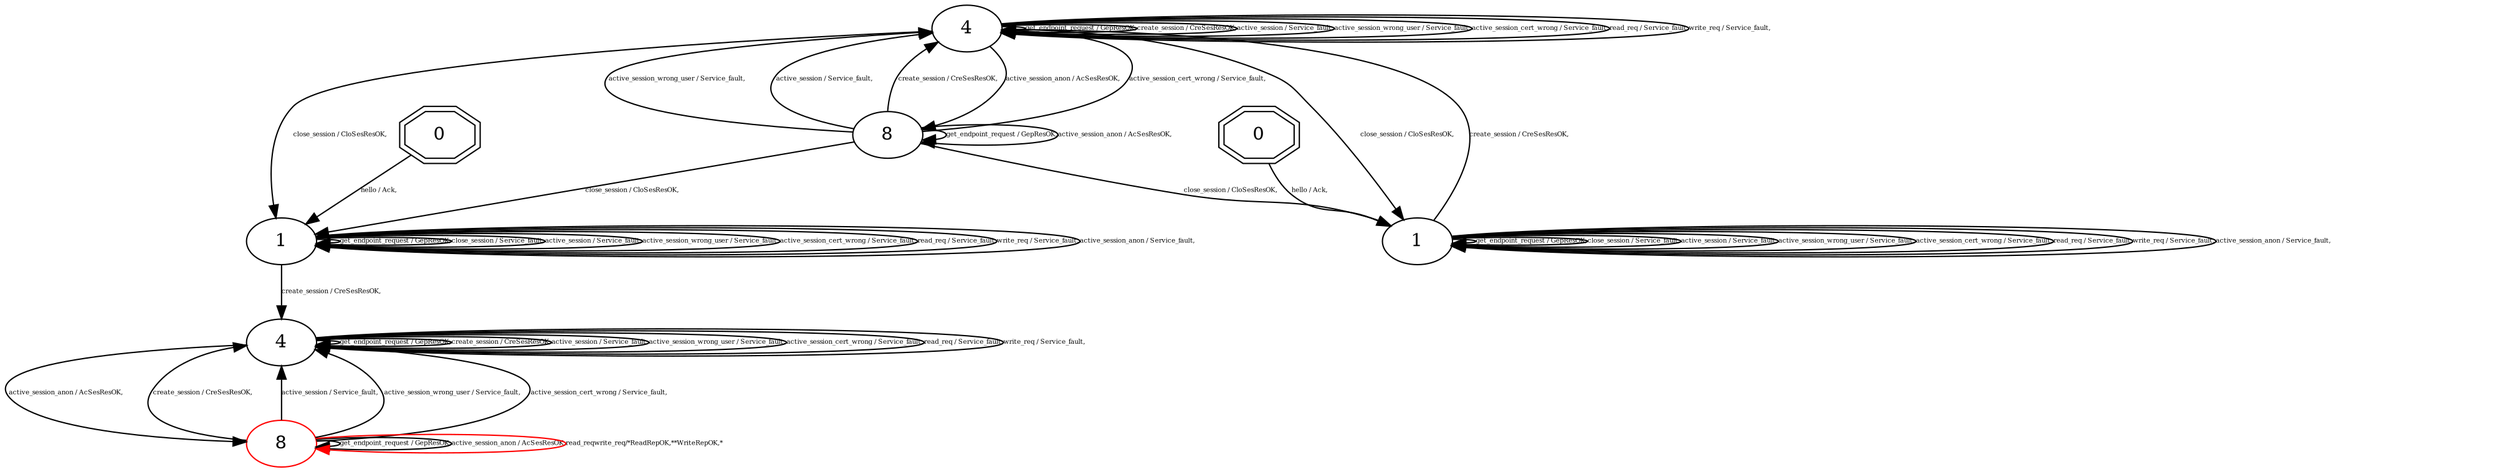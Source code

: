 digraph "Automata" { 
	 "0_1_false" [shape=doubleoctagon,style=filled,fillcolor=white,URL="0",label="0"];
	 "4_1_false" [shape=ellipse,style=filled,fillcolor=white,URL="4",label="4"];
	 "1_1_false" [shape=ellipse,style=filled,fillcolor=white,URL="1",label="1"];
	 "0_1_true" [shape=doubleoctagon,style=filled,fillcolor=white,URL="0",label="0"];
	 "4_1_true" [shape=ellipse,style=filled,fillcolor=white,URL="4",label="4"];
	 "8_1_false" [shape=ellipse,style=filled,fillcolor=white,URL="8",label="8",color=red];
	 "1_1_true" [shape=ellipse,style=filled,fillcolor=white,URL="1",label="1"];
	 "8_1_true" [shape=ellipse,style=filled,fillcolor=white,URL="8",label="8"];
	 "4_1_false"->"4_1_false" [fontsize=5,label="get_endpoint_request / GepResOK,"];
	 "4_1_false"->"4_1_false" [fontsize=5,label="create_session / CreSesResOK,"];
	 "4_1_false"->"4_1_false" [fontsize=5,label="active_session / Service_fault,"];
	 "4_1_false"->"4_1_false" [fontsize=5,label="active_session_wrong_user / Service_fault,"];
	 "4_1_false"->"4_1_false" [fontsize=5,label="active_session_cert_wrong / Service_fault,"];
	 "4_1_false"->"4_1_false" [fontsize=5,label="read_req / Service_fault,"];
	 "4_1_false"->"4_1_false" [fontsize=5,label="write_req / Service_fault,"];
	 "4_1_false"->"8_1_false" [fontsize=5,label="active_session_anon / AcSesResOK,"];
	 "8_1_false"->"4_1_false" [fontsize=5,label="create_session / CreSesResOK,"];
	 "8_1_false"->"4_1_false" [fontsize=5,label="active_session / Service_fault,"];
	 "8_1_false"->"4_1_false" [fontsize=5,label="active_session_wrong_user / Service_fault,"];
	 "8_1_false"->"4_1_false" [fontsize=5,label="active_session_cert_wrong / Service_fault,"];
	 "8_1_false"->"8_1_false" [fontsize=5,label="get_endpoint_request / GepResOK,"];
	 "8_1_false"->"8_1_false" [fontsize=5,label="active_session_anon / AcSesResOK,"];
	 "1_1_false"->"4_1_false" [fontsize=5,label="create_session / CreSesResOK,"];
	 "1_1_false"->"1_1_false" [fontsize=5,label="get_endpoint_request / GepResOK,"];
	 "1_1_false"->"1_1_false" [fontsize=5,label="close_session / Service_fault,"];
	 "1_1_false"->"1_1_false" [fontsize=5,label="active_session / Service_fault,"];
	 "1_1_false"->"1_1_false" [fontsize=5,label="active_session_wrong_user / Service_fault,"];
	 "1_1_false"->"1_1_false" [fontsize=5,label="active_session_cert_wrong / Service_fault,"];
	 "1_1_false"->"1_1_false" [fontsize=5,label="read_req / Service_fault,"];
	 "1_1_false"->"1_1_false" [fontsize=5,label="write_req / Service_fault,"];
	 "1_1_false"->"1_1_false" [fontsize=5,label="active_session_anon / Service_fault,"];
	 "0_1_false"->"1_1_false" [fontsize=5,label="hello / Ack,"];
	 "4_1_true"->"8_1_true" [fontsize=5,label="active_session_anon / AcSesResOK,"];
	 "4_1_true"->"4_1_true" [fontsize=5,label="get_endpoint_request / GepResOK,"];
	 "4_1_true"->"4_1_true" [fontsize=5,label="create_session / CreSesResOK,"];
	 "4_1_true"->"4_1_true" [fontsize=5,label="active_session / Service_fault,"];
	 "4_1_true"->"4_1_true" [fontsize=5,label="active_session_wrong_user / Service_fault,"];
	 "4_1_true"->"4_1_true" [fontsize=5,label="active_session_cert_wrong / Service_fault,"];
	 "4_1_true"->"4_1_true" [fontsize=5,label="read_req / Service_fault,"];
	 "4_1_true"->"4_1_true" [fontsize=5,label="write_req / Service_fault,"];
	 "4_1_true"->"1_1_true" [fontsize=5,label="close_session / CloSesResOK,"];
	 "4_1_true"->"1_1_false" [fontsize=5,label="close_session / CloSesResOK,"];
	 "8_1_true"->"1_1_false" [fontsize=5,label="close_session / CloSesResOK,"];
	 "8_1_true"->"8_1_true" [fontsize=5,label="get_endpoint_request / GepResOK,"];
	 "8_1_true"->"8_1_true" [fontsize=5,label="active_session_anon / AcSesResOK,"];
	 "8_1_true"->"1_1_true" [fontsize=5,label="close_session / CloSesResOK,"];
	 "8_1_true"->"4_1_true" [fontsize=5,label="active_session_cert_wrong / Service_fault,"];
	 "8_1_true"->"4_1_true" [fontsize=5,label="active_session_wrong_user / Service_fault,"];
	 "8_1_true"->"4_1_true" [fontsize=5,label="active_session / Service_fault,"];
	 "8_1_true"->"4_1_true" [fontsize=5,label="create_session / CreSesResOK,"];
	 "1_1_true"->"1_1_true" [fontsize=5,label="get_endpoint_request / GepResOK,"];
	 "1_1_true"->"1_1_true" [fontsize=5,label="close_session / Service_fault,"];
	 "1_1_true"->"1_1_true" [fontsize=5,label="active_session / Service_fault,"];
	 "1_1_true"->"1_1_true" [fontsize=5,label="active_session_wrong_user / Service_fault,"];
	 "1_1_true"->"1_1_true" [fontsize=5,label="active_session_cert_wrong / Service_fault,"];
	 "1_1_true"->"1_1_true" [fontsize=5,label="read_req / Service_fault,"];
	 "1_1_true"->"1_1_true" [fontsize=5,label="write_req / Service_fault,"];
	 "1_1_true"->"1_1_true" [fontsize=5,label="active_session_anon / Service_fault,"];
	 "1_1_true"->"4_1_true" [fontsize=5,label="create_session / CreSesResOK,"];
	 "0_1_true"->"1_1_true" [fontsize=5,label="hello / Ack,"];
	"8_1_false"->"8_1_false"[color=red,label="read_reqwrite_req/*ReadRepOK,**WriteRepOK,*",fontsize=5];}
